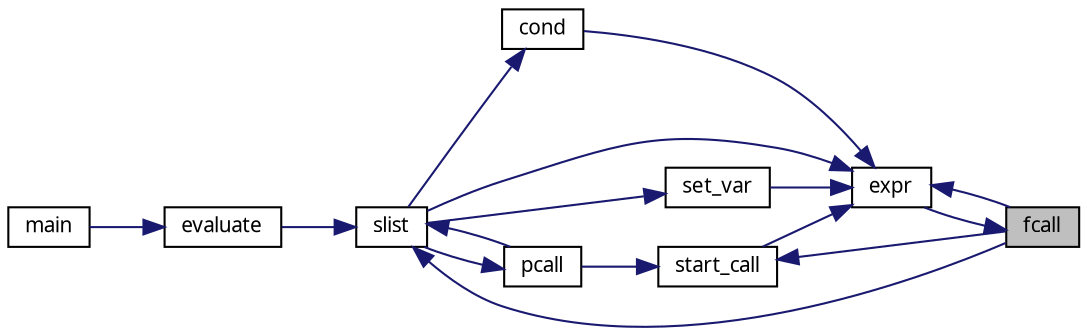 digraph "fcall"
{
 // LATEX_PDF_SIZE
  edge [fontname="LiberationSans-Regular.ttf",fontsize="10",labelfontname="LiberationSans-Regular.ttf",labelfontsize="10"];
  node [fontname="LiberationSans-Regular.ttf",fontsize="10",shape=record];
  rankdir="RL";
  Node1 [label="fcall",height=0.2,width=0.4,color="black", fillcolor="grey75", style="filled", fontcolor="black",tooltip=" "];
  Node1 -> Node2 [dir="back",color="midnightblue",fontsize="10",style="solid",fontname="LiberationSans-Regular.ttf"];
  Node2 [label="expr",height=0.2,width=0.4,color="black", fillcolor="white", style="filled",URL="$eval_8c.html#a5d44ae5aa9326005cd76588b7724e2ac",tooltip=" "];
  Node2 -> Node3 [dir="back",color="midnightblue",fontsize="10",style="solid",fontname="LiberationSans-Regular.ttf"];
  Node3 [label="cond",height=0.2,width=0.4,color="black", fillcolor="white", style="filled",URL="$eval_8c.html#a7255fc522dbc6c7f45f35843550b05b4",tooltip=" "];
  Node3 -> Node4 [dir="back",color="midnightblue",fontsize="10",style="solid",fontname="LiberationSans-Regular.ttf"];
  Node4 [label="slist",height=0.2,width=0.4,color="black", fillcolor="white", style="filled",URL="$eval_8c.html#a7fe074caebef01ff0146927c0532f3cc",tooltip=" "];
  Node4 -> Node5 [dir="back",color="midnightblue",fontsize="10",style="solid",fontname="LiberationSans-Regular.ttf"];
  Node5 [label="evaluate",height=0.2,width=0.4,color="black", fillcolor="white", style="filled",URL="$eval_8c.html#a33c097f69f3e7ad2b6d18a5cd45edfd3",tooltip=" "];
  Node5 -> Node6 [dir="back",color="midnightblue",fontsize="10",style="solid",fontname="LiberationSans-Regular.ttf"];
  Node6 [label="main",height=0.2,width=0.4,color="black", fillcolor="white", style="filled",URL="$main_8c.html#ac0f2228420376f4db7e1274f2b41667c",tooltip=" "];
  Node4 -> Node1 [dir="back",color="midnightblue",fontsize="10",style="solid",fontname="LiberationSans-Regular.ttf"];
  Node4 -> Node7 [dir="back",color="midnightblue",fontsize="10",style="solid",fontname="LiberationSans-Regular.ttf"];
  Node7 [label="pcall",height=0.2,width=0.4,color="black", fillcolor="white", style="filled",URL="$eval_8c.html#a1207df5be5fcfe8e47e9c54abadbed96",tooltip=" "];
  Node7 -> Node4 [dir="back",color="midnightblue",fontsize="10",style="solid",fontname="LiberationSans-Regular.ttf"];
  Node2 -> Node1 [dir="back",color="midnightblue",fontsize="10",style="solid",fontname="LiberationSans-Regular.ttf"];
  Node2 -> Node8 [dir="back",color="midnightblue",fontsize="10",style="solid",fontname="LiberationSans-Regular.ttf"];
  Node8 [label="set_var",height=0.2,width=0.4,color="black", fillcolor="white", style="filled",URL="$eval_8c.html#a711e3a83547cbf5cda6e8cc7f6ffc0c4",tooltip=" "];
  Node8 -> Node4 [dir="back",color="midnightblue",fontsize="10",style="solid",fontname="LiberationSans-Regular.ttf"];
  Node2 -> Node4 [dir="back",color="midnightblue",fontsize="10",style="solid",fontname="LiberationSans-Regular.ttf"];
  Node2 -> Node9 [dir="back",color="midnightblue",fontsize="10",style="solid",fontname="LiberationSans-Regular.ttf"];
  Node9 [label="start_call",height=0.2,width=0.4,color="black", fillcolor="white", style="filled",URL="$eval_8c.html#aae26c99fcd5b82d115189b1122f5d0a0",tooltip=" "];
  Node9 -> Node1 [dir="back",color="midnightblue",fontsize="10",style="solid",fontname="LiberationSans-Regular.ttf"];
  Node9 -> Node7 [dir="back",color="midnightblue",fontsize="10",style="solid",fontname="LiberationSans-Regular.ttf"];
}
